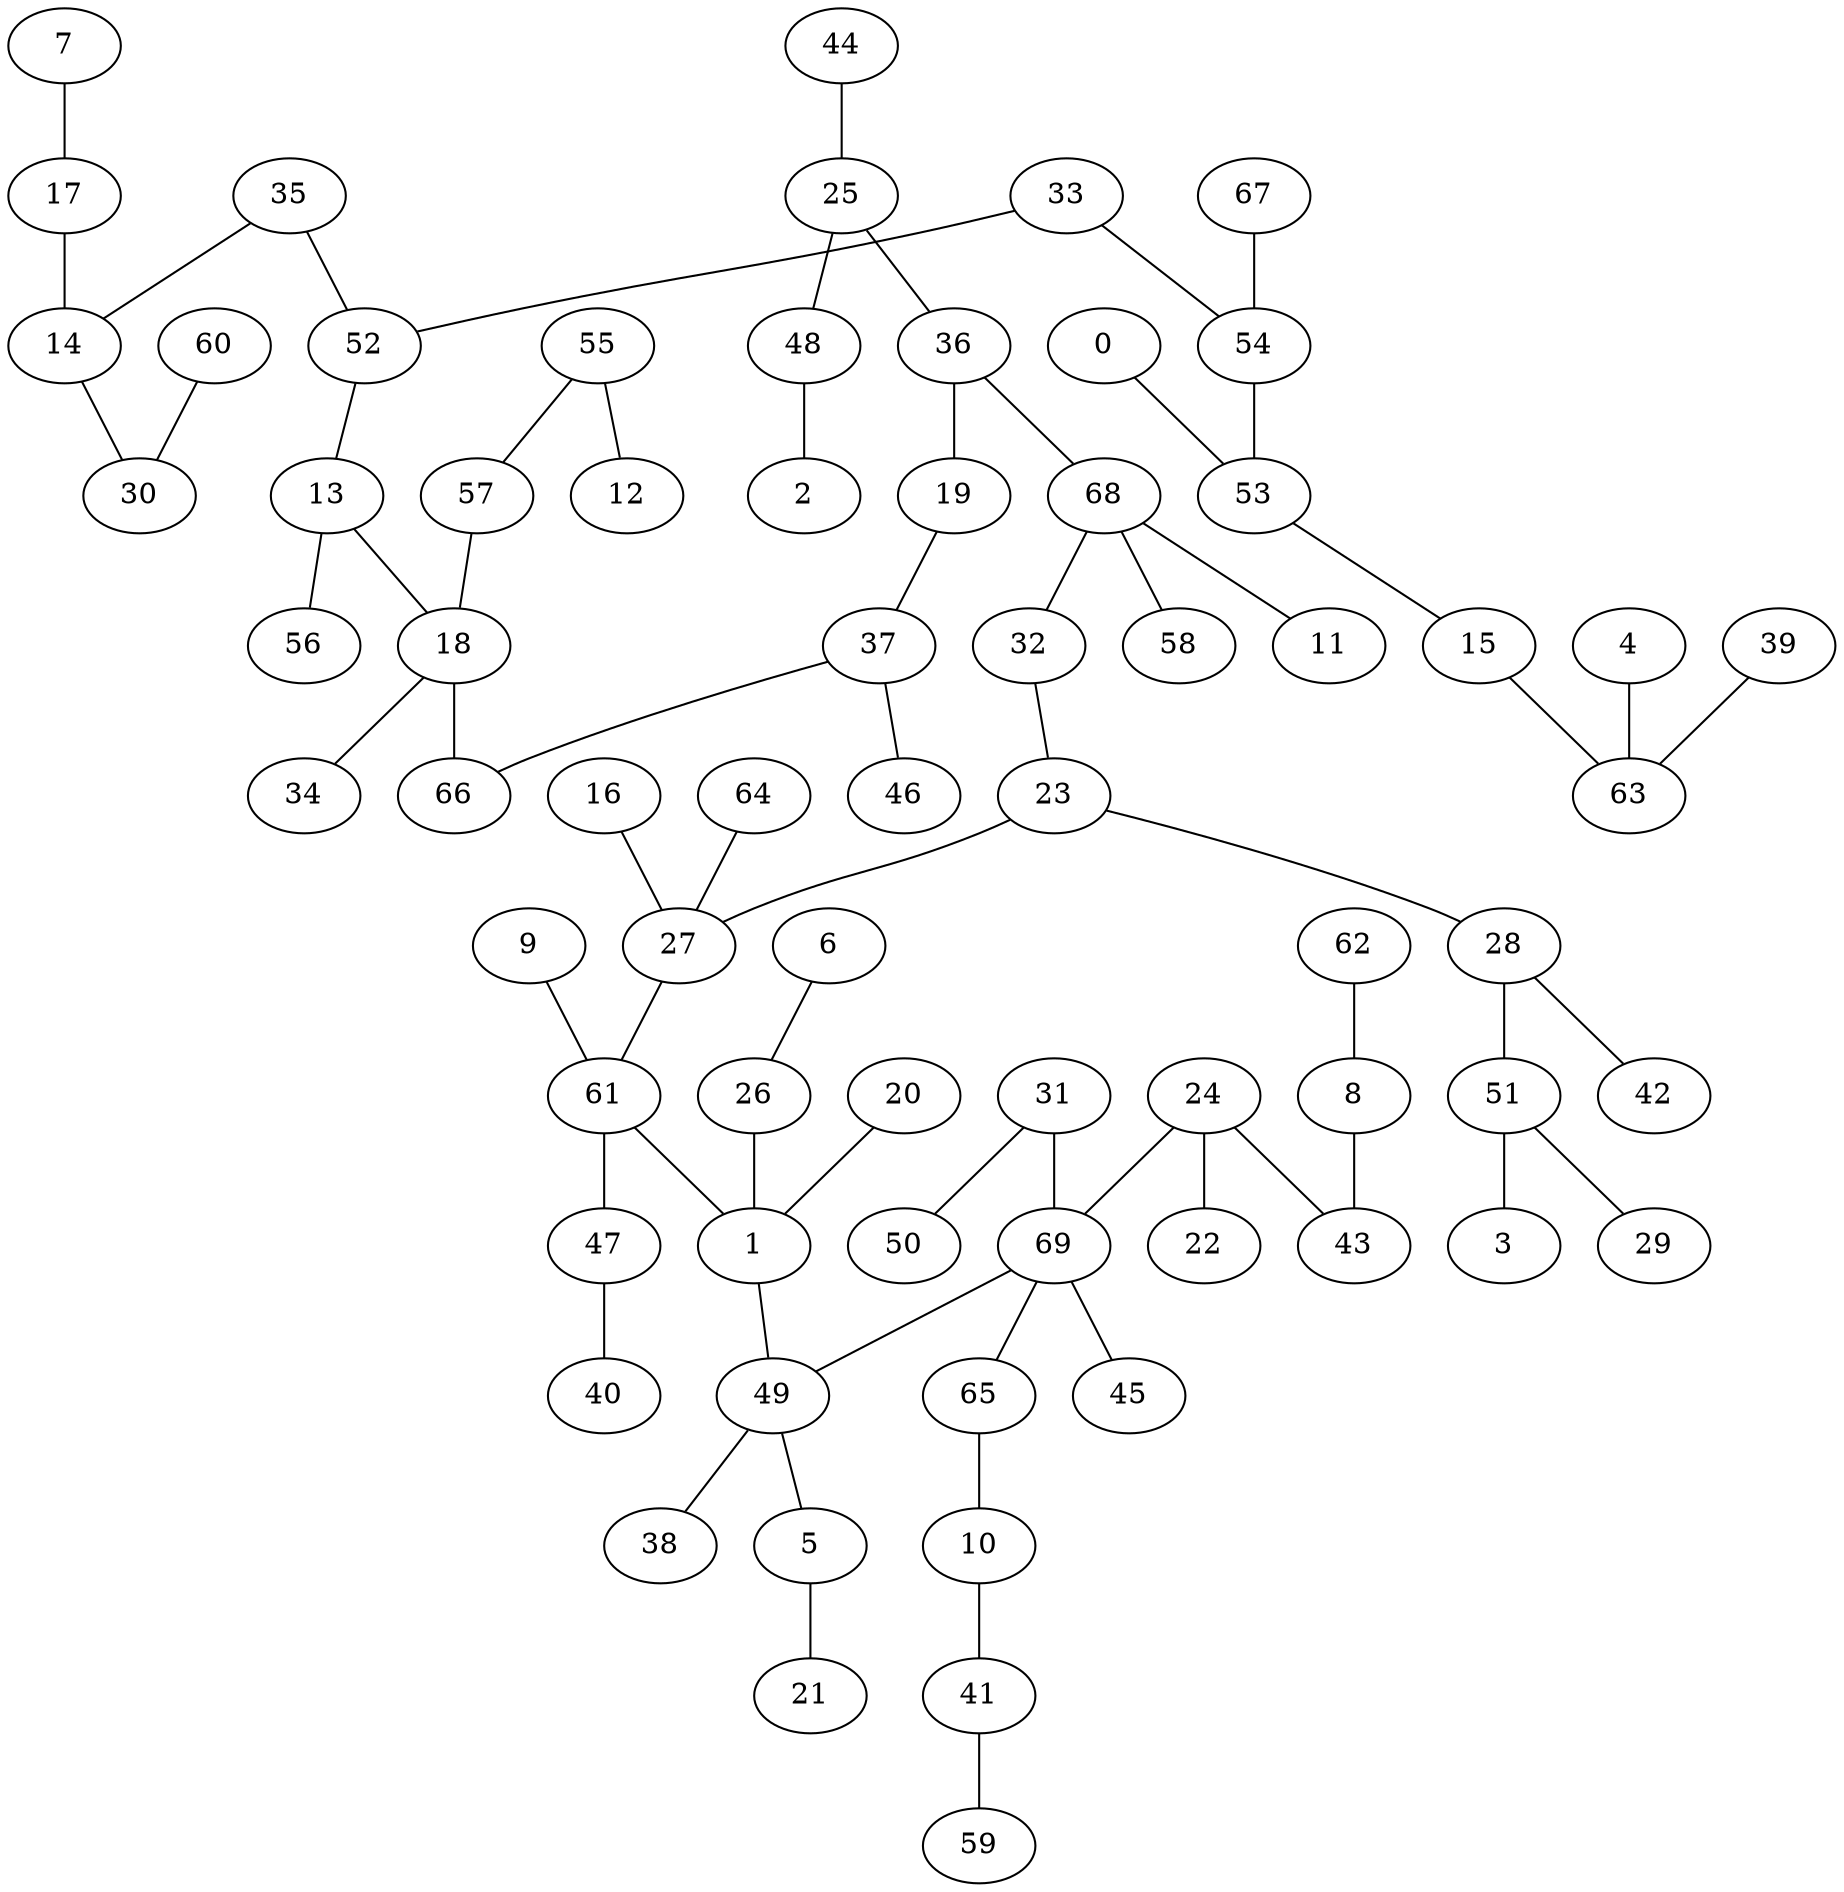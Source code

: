 graph{
17 -- 14;
8 -- 43;
26 -- 1;
69 -- 65;
36 -- 19;
68 -- 58;
53 -- 15;
37 -- 66;
25 -- 48;
49 -- 38;
33 -- 52;
55 -- 57;
23 -- 27;
33 -- 54;
1 -- 49;
47 -- 40;
67 -- 54;
25 -- 36;
0 -- 53;
52 -- 13;
48 -- 2;
10 -- 41;
31 -- 50;
65 -- 10;
37 -- 46;
15 -- 63;
51 -- 3;
28 -- 51;
35 -- 14;
13 -- 56;
36 -- 68;
51 -- 29;
27 -- 61;
35 -- 52;
24 -- 22;
24 -- 69;
69 -- 49;
4 -- 63;
14 -- 30;
28 -- 42;
16 -- 27;
69 -- 45;
57 -- 18;
64 -- 27;
13 -- 18;
44 -- 25;
9 -- 61;
68 -- 32;
31 -- 69;
61 -- 47;
32 -- 23;
23 -- 28;
24 -- 43;
7 -- 17;
41 -- 59;
49 -- 5;
61 -- 1;
55 -- 12;
62 -- 8;
60 -- 30;
20 -- 1;
54 -- 53;
68 -- 11;
18 -- 66;
19 -- 37;
18 -- 34;
39 -- 63;
6 -- 26;
5 -- 21;
}
